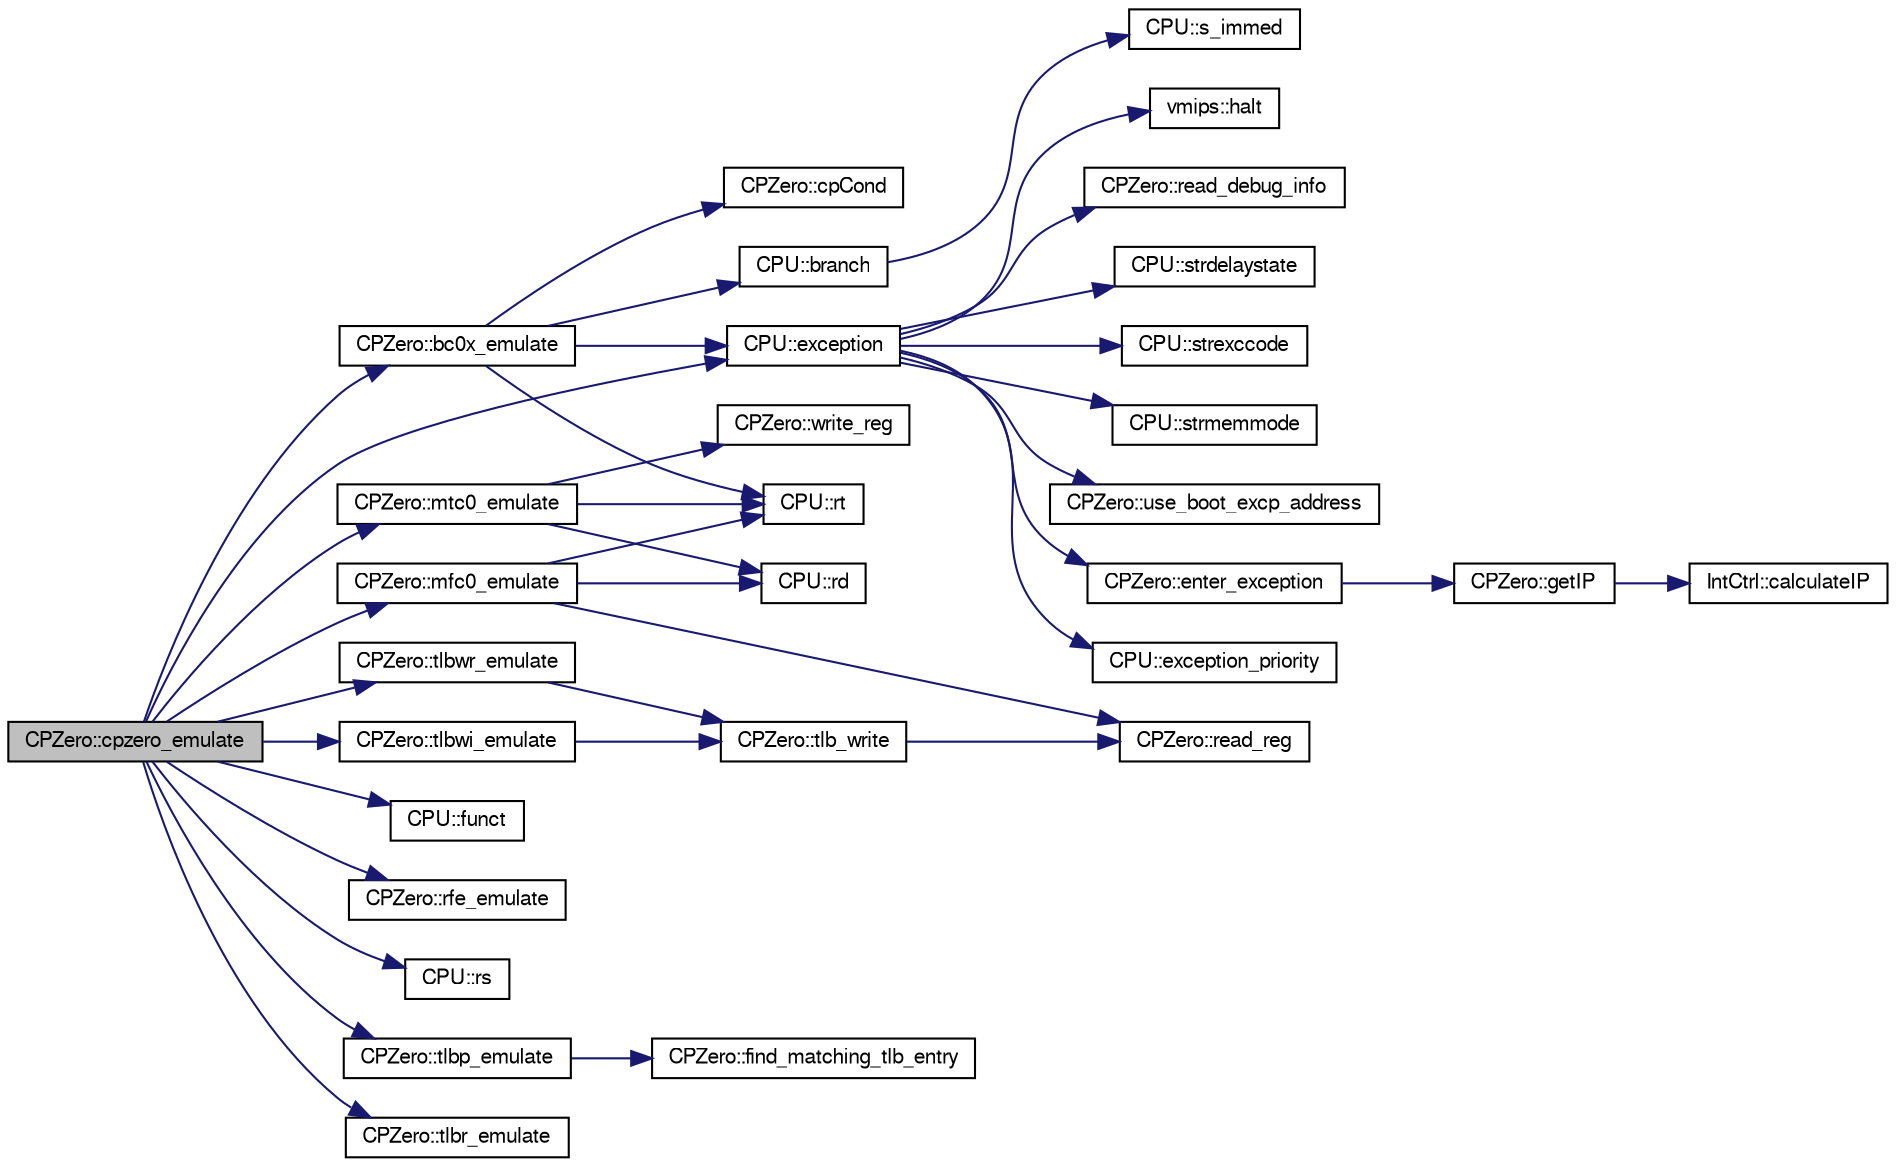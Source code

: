 digraph G
{
  edge [fontname="FreeSans",fontsize="10",labelfontname="FreeSans",labelfontsize="10"];
  node [fontname="FreeSans",fontsize="10",shape=record];
  rankdir=LR;
  Node1 [label="CPZero::cpzero_emulate",height=0.2,width=0.4,color="black", fillcolor="grey75", style="filled" fontcolor="black"];
  Node1 -> Node2 [color="midnightblue",fontsize="10",style="solid"];
  Node2 [label="CPZero::bc0x_emulate",height=0.2,width=0.4,color="black", fillcolor="white", style="filled",URL="$classCPZero.html#a557ae2e656ec35077da716011b6d29ed"];
  Node2 -> Node3 [color="midnightblue",fontsize="10",style="solid"];
  Node3 [label="CPU::branch",height=0.2,width=0.4,color="black", fillcolor="white", style="filled",URL="$classCPU.html#a3a8fb342dcef449afe2b7ee20841baf2"];
  Node3 -> Node4 [color="midnightblue",fontsize="10",style="solid"];
  Node4 [label="CPU::s_immed",height=0.2,width=0.4,color="black", fillcolor="white", style="filled",URL="$classCPU.html#a20fac2a174c994dc0e85e3896fab07f7"];
  Node2 -> Node5 [color="midnightblue",fontsize="10",style="solid"];
  Node5 [label="CPZero::cpCond",height=0.2,width=0.4,color="black", fillcolor="white", style="filled",URL="$classCPZero.html#a105d64ef00d18f173425ca16172f140b"];
  Node2 -> Node6 [color="midnightblue",fontsize="10",style="solid"];
  Node6 [label="CPU::exception",height=0.2,width=0.4,color="black", fillcolor="white", style="filled",URL="$classCPU.html#a585862b2d962819486be215064fce20e"];
  Node6 -> Node7 [color="midnightblue",fontsize="10",style="solid"];
  Node7 [label="CPZero::enter_exception",height=0.2,width=0.4,color="black", fillcolor="white", style="filled",URL="$classCPZero.html#a578fcf97eaf38f17b7fbaf39ccb8c517"];
  Node7 -> Node8 [color="midnightblue",fontsize="10",style="solid"];
  Node8 [label="CPZero::getIP",height=0.2,width=0.4,color="black", fillcolor="white", style="filled",URL="$classCPZero.html#a0559fd806b37245e515fef89ac44284d"];
  Node8 -> Node9 [color="midnightblue",fontsize="10",style="solid"];
  Node9 [label="IntCtrl::calculateIP",height=0.2,width=0.4,color="black", fillcolor="white", style="filled",URL="$classIntCtrl.html#a62f4eae5fbfd7c96852003b02f95c69c"];
  Node6 -> Node10 [color="midnightblue",fontsize="10",style="solid"];
  Node10 [label="CPU::exception_priority",height=0.2,width=0.4,color="black", fillcolor="white", style="filled",URL="$classCPU.html#a3f626e9294073c7863592d0dc701556e"];
  Node6 -> Node11 [color="midnightblue",fontsize="10",style="solid"];
  Node11 [label="vmips::halt",height=0.2,width=0.4,color="black", fillcolor="white", style="filled",URL="$classvmips.html#a59555b31b9b80731838b73a9fb6d9166"];
  Node6 -> Node12 [color="midnightblue",fontsize="10",style="solid"];
  Node12 [label="CPZero::read_debug_info",height=0.2,width=0.4,color="black", fillcolor="white", style="filled",URL="$classCPZero.html#a57001ba4feae636ec47c8b6593e00e74"];
  Node6 -> Node13 [color="midnightblue",fontsize="10",style="solid"];
  Node13 [label="CPU::strdelaystate",height=0.2,width=0.4,color="black", fillcolor="white", style="filled",URL="$classCPU.html#a7849dd448a89f9a7ca3f247ed2b9d757"];
  Node6 -> Node14 [color="midnightblue",fontsize="10",style="solid"];
  Node14 [label="CPU::strexccode",height=0.2,width=0.4,color="black", fillcolor="white", style="filled",URL="$classCPU.html#acff6e2d8359b7ebea9153ea30b6c7596"];
  Node6 -> Node15 [color="midnightblue",fontsize="10",style="solid"];
  Node15 [label="CPU::strmemmode",height=0.2,width=0.4,color="black", fillcolor="white", style="filled",URL="$classCPU.html#a5cc22e9cb5a61f8d0c2b226883974e15"];
  Node6 -> Node16 [color="midnightblue",fontsize="10",style="solid"];
  Node16 [label="CPZero::use_boot_excp_address",height=0.2,width=0.4,color="black", fillcolor="white", style="filled",URL="$classCPZero.html#a92925ab954e16699c7cf01b934487927"];
  Node2 -> Node17 [color="midnightblue",fontsize="10",style="solid"];
  Node17 [label="CPU::rt",height=0.2,width=0.4,color="black", fillcolor="white", style="filled",URL="$classCPU.html#a9697aa735fc4033872a5a6702e6fb60b"];
  Node1 -> Node6 [color="midnightblue",fontsize="10",style="solid"];
  Node1 -> Node18 [color="midnightblue",fontsize="10",style="solid"];
  Node18 [label="CPU::funct",height=0.2,width=0.4,color="black", fillcolor="white", style="filled",URL="$classCPU.html#a8625d083f6783d5f7a46fce21f405441"];
  Node1 -> Node19 [color="midnightblue",fontsize="10",style="solid"];
  Node19 [label="CPZero::mfc0_emulate",height=0.2,width=0.4,color="black", fillcolor="white", style="filled",URL="$classCPZero.html#aebdaebbf5adffe0635f698d357ce4082"];
  Node19 -> Node20 [color="midnightblue",fontsize="10",style="solid"];
  Node20 [label="CPU::rd",height=0.2,width=0.4,color="black", fillcolor="white", style="filled",URL="$classCPU.html#a04e2dcd4a7db27fde59a4a8bad328aa3"];
  Node19 -> Node21 [color="midnightblue",fontsize="10",style="solid"];
  Node21 [label="CPZero::read_reg",height=0.2,width=0.4,color="black", fillcolor="white", style="filled",URL="$classCPZero.html#a3bcb604871913be1e6ab8fa917f794fe"];
  Node19 -> Node17 [color="midnightblue",fontsize="10",style="solid"];
  Node1 -> Node22 [color="midnightblue",fontsize="10",style="solid"];
  Node22 [label="CPZero::mtc0_emulate",height=0.2,width=0.4,color="black", fillcolor="white", style="filled",URL="$classCPZero.html#a2645059e532a62a128655e3531180b40"];
  Node22 -> Node20 [color="midnightblue",fontsize="10",style="solid"];
  Node22 -> Node17 [color="midnightblue",fontsize="10",style="solid"];
  Node22 -> Node23 [color="midnightblue",fontsize="10",style="solid"];
  Node23 [label="CPZero::write_reg",height=0.2,width=0.4,color="black", fillcolor="white", style="filled",URL="$classCPZero.html#ae9a4cd90b9983d4958862df5a9e944c8"];
  Node1 -> Node24 [color="midnightblue",fontsize="10",style="solid"];
  Node24 [label="CPZero::rfe_emulate",height=0.2,width=0.4,color="black", fillcolor="white", style="filled",URL="$classCPZero.html#ab623b2c48d72c713c4e81a38dd3f95ab"];
  Node1 -> Node25 [color="midnightblue",fontsize="10",style="solid"];
  Node25 [label="CPU::rs",height=0.2,width=0.4,color="black", fillcolor="white", style="filled",URL="$classCPU.html#a6a41d0dbc478e502ef7cb599e52a17cc"];
  Node1 -> Node26 [color="midnightblue",fontsize="10",style="solid"];
  Node26 [label="CPZero::tlbp_emulate",height=0.2,width=0.4,color="black", fillcolor="white", style="filled",URL="$classCPZero.html#ac136e4336158b70c89f167c4dbf63f35"];
  Node26 -> Node27 [color="midnightblue",fontsize="10",style="solid"];
  Node27 [label="CPZero::find_matching_tlb_entry",height=0.2,width=0.4,color="black", fillcolor="white", style="filled",URL="$classCPZero.html#a9f53d15fe738a0af7fb3a0a26f7555ac"];
  Node1 -> Node28 [color="midnightblue",fontsize="10",style="solid"];
  Node28 [label="CPZero::tlbr_emulate",height=0.2,width=0.4,color="black", fillcolor="white", style="filled",URL="$classCPZero.html#af49c568d45dbd43ca5c8ada426666f55"];
  Node1 -> Node29 [color="midnightblue",fontsize="10",style="solid"];
  Node29 [label="CPZero::tlbwi_emulate",height=0.2,width=0.4,color="black", fillcolor="white", style="filled",URL="$classCPZero.html#ae1a840d5b5f0624487b2f1875894c6dd"];
  Node29 -> Node30 [color="midnightblue",fontsize="10",style="solid"];
  Node30 [label="CPZero::tlb_write",height=0.2,width=0.4,color="black", fillcolor="white", style="filled",URL="$classCPZero.html#a703d4b95b23ecfc4039ec1001b706e0c"];
  Node30 -> Node21 [color="midnightblue",fontsize="10",style="solid"];
  Node1 -> Node31 [color="midnightblue",fontsize="10",style="solid"];
  Node31 [label="CPZero::tlbwr_emulate",height=0.2,width=0.4,color="black", fillcolor="white", style="filled",URL="$classCPZero.html#a261fbd35868577cfa04ea804a36a300d"];
  Node31 -> Node30 [color="midnightblue",fontsize="10",style="solid"];
}
